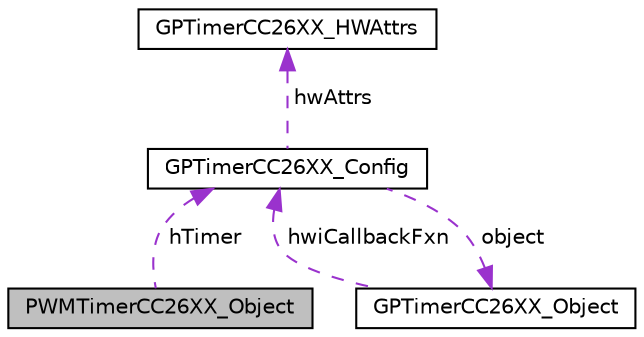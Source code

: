 digraph "PWMTimerCC26XX_Object"
{
  edge [fontname="Helvetica",fontsize="10",labelfontname="Helvetica",labelfontsize="10"];
  node [fontname="Helvetica",fontsize="10",shape=record];
  Node1 [label="PWMTimerCC26XX_Object",height=0.2,width=0.4,color="black", fillcolor="grey75", style="filled", fontcolor="black"];
  Node2 -> Node1 [dir="back",color="darkorchid3",fontsize="10",style="dashed",label=" hTimer" ,fontname="Helvetica"];
  Node2 [label="GPTimerCC26XX_Config",height=0.2,width=0.4,color="black", fillcolor="white", style="filled",URL="$struct_g_p_timer_c_c26_x_x___config.html",tooltip="GPTimer Global configuration. "];
  Node3 -> Node2 [dir="back",color="darkorchid3",fontsize="10",style="dashed",label=" hwAttrs" ,fontname="Helvetica"];
  Node3 [label="GPTimerCC26XX_HWAttrs",height=0.2,width=0.4,color="black", fillcolor="white", style="filled",URL="$struct_g_p_timer_c_c26_x_x___h_w_attrs.html",tooltip="GPTimer26XX Hardware attributes. "];
  Node4 -> Node2 [dir="back",color="darkorchid3",fontsize="10",style="dashed",label=" object" ,fontname="Helvetica"];
  Node4 [label="GPTimerCC26XX_Object",height=0.2,width=0.4,color="black", fillcolor="white", style="filled",URL="$struct_g_p_timer_c_c26_x_x___object.html",tooltip="GPTimer26XX Object. "];
  Node2 -> Node4 [dir="back",color="darkorchid3",fontsize="10",style="dashed",label=" hwiCallbackFxn" ,fontname="Helvetica"];
}
